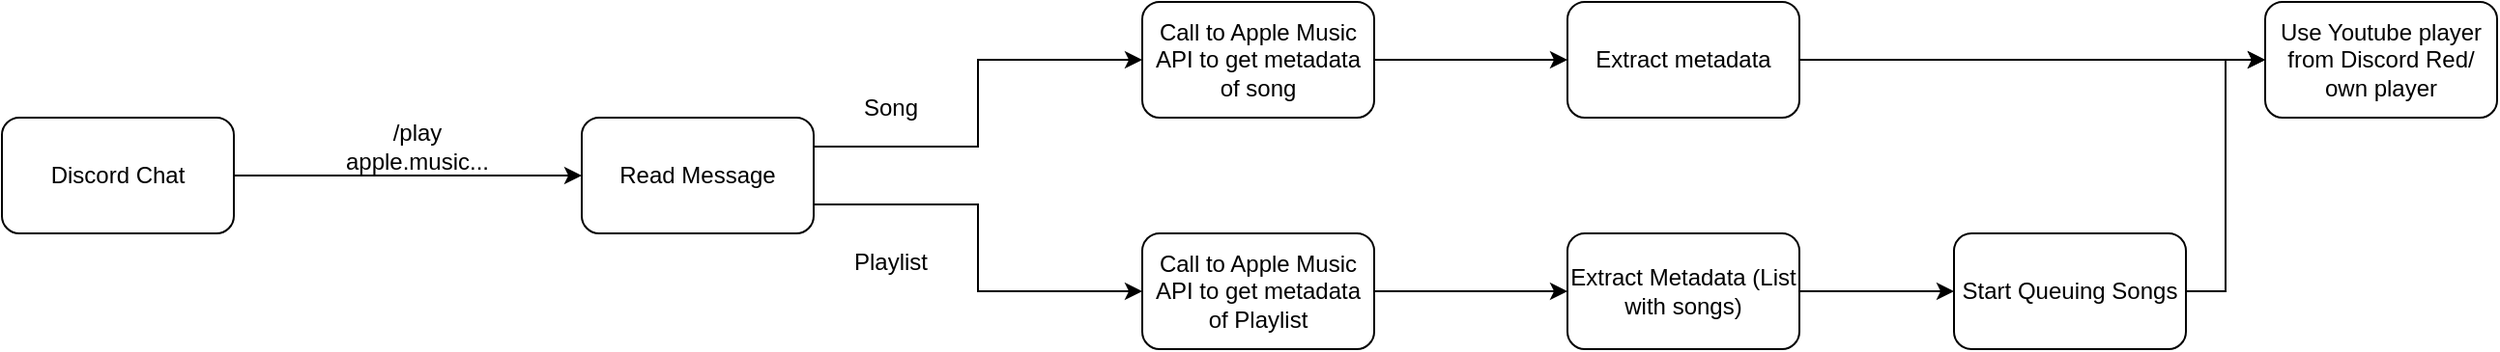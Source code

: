 <mxfile version="15.6.6" type="device"><diagram id="MeNZEkQAdjA6AQo-MZNY" name="Page-1"><mxGraphModel dx="1042" dy="648" grid="1" gridSize="10" guides="1" tooltips="1" connect="1" arrows="1" fold="1" page="1" pageScale="1" pageWidth="827" pageHeight="1169" math="0" shadow="0"><root><mxCell id="0"/><mxCell id="1" parent="0"/><mxCell id="Gc6_CcBzRxXTydxQQ5DD-3" value="" style="edgeStyle=orthogonalEdgeStyle;rounded=0;orthogonalLoop=1;jettySize=auto;html=1;fontColor=default;" edge="1" parent="1" source="Gc6_CcBzRxXTydxQQ5DD-1" target="Gc6_CcBzRxXTydxQQ5DD-2"><mxGeometry relative="1" as="geometry"/></mxCell><mxCell id="Gc6_CcBzRxXTydxQQ5DD-1" value="Discord Chat" style="rounded=1;whiteSpace=wrap;html=1;fontColor=default;fillColor=default;strokeColor=default;" vertex="1" parent="1"><mxGeometry x="10" y="80" width="120" height="60" as="geometry"/></mxCell><mxCell id="Gc6_CcBzRxXTydxQQ5DD-7" style="edgeStyle=orthogonalEdgeStyle;rounded=0;orthogonalLoop=1;jettySize=auto;html=1;exitX=1;exitY=0.25;exitDx=0;exitDy=0;entryX=0;entryY=0.5;entryDx=0;entryDy=0;fontColor=default;" edge="1" parent="1" source="Gc6_CcBzRxXTydxQQ5DD-2" target="Gc6_CcBzRxXTydxQQ5DD-5"><mxGeometry relative="1" as="geometry"/></mxCell><mxCell id="Gc6_CcBzRxXTydxQQ5DD-9" style="edgeStyle=orthogonalEdgeStyle;rounded=0;orthogonalLoop=1;jettySize=auto;html=1;exitX=1;exitY=0.75;exitDx=0;exitDy=0;entryX=0;entryY=0.5;entryDx=0;entryDy=0;fontColor=default;" edge="1" parent="1" source="Gc6_CcBzRxXTydxQQ5DD-2" target="Gc6_CcBzRxXTydxQQ5DD-6"><mxGeometry relative="1" as="geometry"/></mxCell><mxCell id="Gc6_CcBzRxXTydxQQ5DD-2" value="Read Message" style="rounded=1;whiteSpace=wrap;html=1;fontColor=default;strokeColor=default;fillColor=default;" vertex="1" parent="1"><mxGeometry x="310" y="80" width="120" height="60" as="geometry"/></mxCell><mxCell id="Gc6_CcBzRxXTydxQQ5DD-4" value="/play apple.music..." style="text;html=1;strokeColor=none;fillColor=none;align=center;verticalAlign=middle;whiteSpace=wrap;rounded=0;fontColor=default;" vertex="1" parent="1"><mxGeometry x="180" y="80" width="90" height="30" as="geometry"/></mxCell><mxCell id="Gc6_CcBzRxXTydxQQ5DD-13" style="edgeStyle=orthogonalEdgeStyle;rounded=0;orthogonalLoop=1;jettySize=auto;html=1;exitX=1;exitY=0.5;exitDx=0;exitDy=0;entryX=0;entryY=0.5;entryDx=0;entryDy=0;fontColor=default;" edge="1" parent="1" source="Gc6_CcBzRxXTydxQQ5DD-5" target="Gc6_CcBzRxXTydxQQ5DD-12"><mxGeometry relative="1" as="geometry"/></mxCell><mxCell id="Gc6_CcBzRxXTydxQQ5DD-5" value="Call to Apple Music API to get metadata of song" style="rounded=1;whiteSpace=wrap;html=1;fontColor=default;strokeColor=default;fillColor=default;" vertex="1" parent="1"><mxGeometry x="600" y="20" width="120" height="60" as="geometry"/></mxCell><mxCell id="Gc6_CcBzRxXTydxQQ5DD-17" value="" style="edgeStyle=orthogonalEdgeStyle;rounded=0;orthogonalLoop=1;jettySize=auto;html=1;fontColor=default;" edge="1" parent="1" source="Gc6_CcBzRxXTydxQQ5DD-6" target="Gc6_CcBzRxXTydxQQ5DD-16"><mxGeometry relative="1" as="geometry"/></mxCell><mxCell id="Gc6_CcBzRxXTydxQQ5DD-6" value="&lt;span&gt;Call to Apple Music API to get metadata of Playlist&lt;/span&gt;" style="rounded=1;whiteSpace=wrap;html=1;fontColor=default;strokeColor=default;fillColor=default;" vertex="1" parent="1"><mxGeometry x="600" y="140" width="120" height="60" as="geometry"/></mxCell><mxCell id="Gc6_CcBzRxXTydxQQ5DD-8" value="Song" style="text;html=1;strokeColor=none;fillColor=none;align=center;verticalAlign=middle;whiteSpace=wrap;rounded=0;fontColor=default;" vertex="1" parent="1"><mxGeometry x="440" y="60" width="60" height="30" as="geometry"/></mxCell><mxCell id="Gc6_CcBzRxXTydxQQ5DD-10" value="Playlist" style="text;html=1;strokeColor=none;fillColor=none;align=center;verticalAlign=middle;whiteSpace=wrap;rounded=0;fontColor=default;" vertex="1" parent="1"><mxGeometry x="440" y="140" width="60" height="30" as="geometry"/></mxCell><mxCell id="Gc6_CcBzRxXTydxQQ5DD-11" value="Use Youtube player from Discord Red/ own player" style="rounded=1;whiteSpace=wrap;html=1;fontColor=default;strokeColor=default;fillColor=default;" vertex="1" parent="1"><mxGeometry x="1181" y="20" width="120" height="60" as="geometry"/></mxCell><mxCell id="Gc6_CcBzRxXTydxQQ5DD-14" style="edgeStyle=orthogonalEdgeStyle;rounded=0;orthogonalLoop=1;jettySize=auto;html=1;exitX=1;exitY=0.5;exitDx=0;exitDy=0;fontColor=default;" edge="1" parent="1" source="Gc6_CcBzRxXTydxQQ5DD-12" target="Gc6_CcBzRxXTydxQQ5DD-11"><mxGeometry relative="1" as="geometry"/></mxCell><mxCell id="Gc6_CcBzRxXTydxQQ5DD-12" value="Extract metadata" style="rounded=1;whiteSpace=wrap;html=1;fontColor=default;strokeColor=default;fillColor=default;" vertex="1" parent="1"><mxGeometry x="820" y="20" width="120" height="60" as="geometry"/></mxCell><mxCell id="Gc6_CcBzRxXTydxQQ5DD-19" style="edgeStyle=orthogonalEdgeStyle;rounded=0;orthogonalLoop=1;jettySize=auto;html=1;exitX=1;exitY=0.5;exitDx=0;exitDy=0;entryX=0;entryY=0.5;entryDx=0;entryDy=0;fontColor=default;" edge="1" parent="1" source="Gc6_CcBzRxXTydxQQ5DD-15" target="Gc6_CcBzRxXTydxQQ5DD-11"><mxGeometry relative="1" as="geometry"/></mxCell><mxCell id="Gc6_CcBzRxXTydxQQ5DD-15" value="Start Queuing Songs" style="rounded=1;whiteSpace=wrap;html=1;fontColor=default;strokeColor=default;fillColor=default;" vertex="1" parent="1"><mxGeometry x="1020" y="140" width="120" height="60" as="geometry"/></mxCell><mxCell id="Gc6_CcBzRxXTydxQQ5DD-18" value="" style="edgeStyle=orthogonalEdgeStyle;rounded=0;orthogonalLoop=1;jettySize=auto;html=1;fontColor=default;" edge="1" parent="1" source="Gc6_CcBzRxXTydxQQ5DD-16" target="Gc6_CcBzRxXTydxQQ5DD-15"><mxGeometry relative="1" as="geometry"/></mxCell><mxCell id="Gc6_CcBzRxXTydxQQ5DD-16" value="Extract Metadata (List with songs)" style="rounded=1;whiteSpace=wrap;html=1;fontColor=default;strokeColor=default;fillColor=default;" vertex="1" parent="1"><mxGeometry x="820" y="140" width="120" height="60" as="geometry"/></mxCell></root></mxGraphModel></diagram></mxfile>